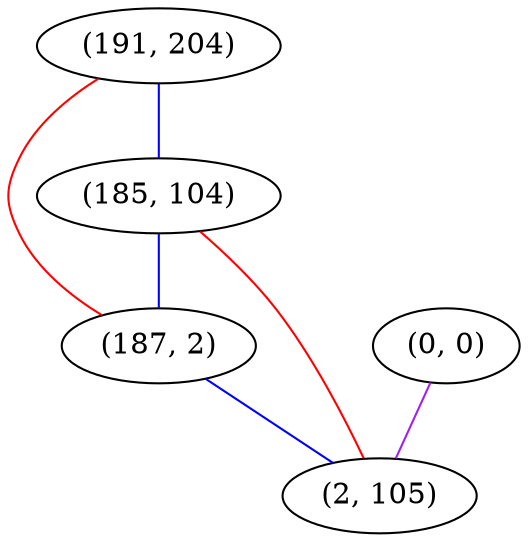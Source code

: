 graph "" {
"(191, 204)";
"(185, 104)";
"(0, 0)";
"(187, 2)";
"(2, 105)";
"(191, 204)" -- "(187, 2)"  [color=red, key=0, weight=1];
"(191, 204)" -- "(185, 104)"  [color=blue, key=0, weight=3];
"(185, 104)" -- "(187, 2)"  [color=blue, key=0, weight=3];
"(185, 104)" -- "(2, 105)"  [color=red, key=0, weight=1];
"(0, 0)" -- "(2, 105)"  [color=purple, key=0, weight=4];
"(187, 2)" -- "(2, 105)"  [color=blue, key=0, weight=3];
}
